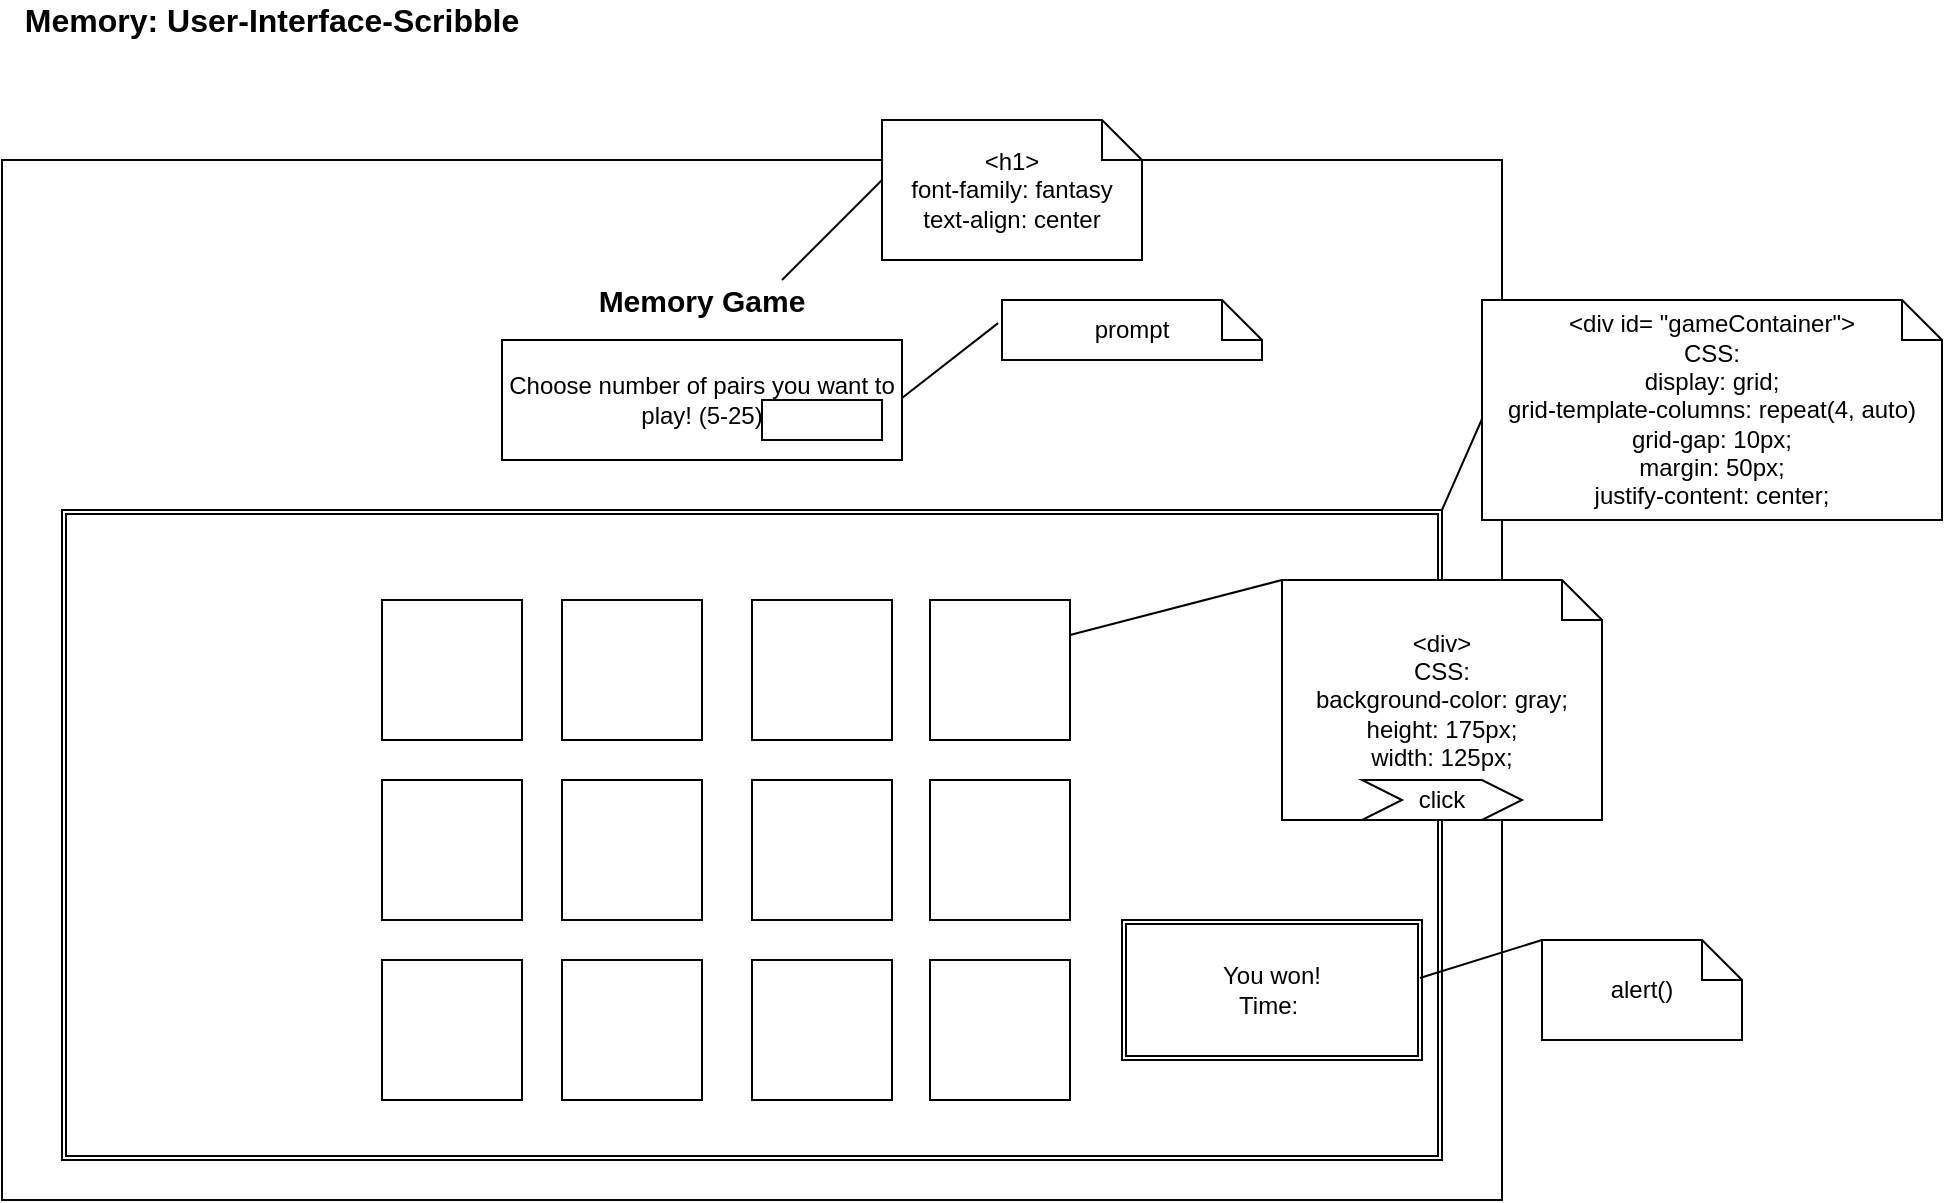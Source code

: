 <mxfile version="14.5.1" type="device"><diagram id="_lTcdbpZxi8by4to8gUg" name="Seite-1"><mxGraphModel dx="1913" dy="846" grid="1" gridSize="10" guides="1" tooltips="1" connect="1" arrows="1" fold="1" page="1" pageScale="1" pageWidth="827" pageHeight="1169" math="0" shadow="0"><root><mxCell id="0"/><mxCell id="1" parent="0"/><mxCell id="1R5FyzGlgxO1qFvXjOhE-1" value="" style="rounded=0;whiteSpace=wrap;html=1;" vertex="1" parent="1"><mxGeometry x="-50" y="130" width="750" height="520" as="geometry"/></mxCell><mxCell id="1R5FyzGlgxO1qFvXjOhE-2" value="&lt;b&gt;&lt;font style=&quot;font-size: 15px&quot;&gt;Memory Game&lt;/font&gt;&lt;/b&gt;" style="text;html=1;strokeColor=none;fillColor=none;align=center;verticalAlign=middle;whiteSpace=wrap;rounded=0;" vertex="1" parent="1"><mxGeometry x="240" y="190" width="120" height="20" as="geometry"/></mxCell><mxCell id="1R5FyzGlgxO1qFvXjOhE-4" value="&amp;lt;h1&amp;gt;&lt;br&gt;font-family: fantasy&lt;br&gt;text-align: center" style="shape=note;size=20;whiteSpace=wrap;html=1;" vertex="1" parent="1"><mxGeometry x="390" y="110" width="130" height="70" as="geometry"/></mxCell><mxCell id="1R5FyzGlgxO1qFvXjOhE-5" value="" style="endArrow=none;html=1;" edge="1" parent="1"><mxGeometry width="50" height="50" relative="1" as="geometry"><mxPoint x="340" y="190" as="sourcePoint"/><mxPoint x="390" y="140" as="targetPoint"/></mxGeometry></mxCell><mxCell id="1R5FyzGlgxO1qFvXjOhE-8" value="Choose number of pairs you want to play! (5-25)" style="rounded=0;whiteSpace=wrap;html=1;" vertex="1" parent="1"><mxGeometry x="200" y="220" width="200" height="60" as="geometry"/></mxCell><mxCell id="1R5FyzGlgxO1qFvXjOhE-9" value="" style="rounded=0;whiteSpace=wrap;html=1;" vertex="1" parent="1"><mxGeometry x="330" y="250" width="60" height="20" as="geometry"/></mxCell><mxCell id="1R5FyzGlgxO1qFvXjOhE-10" value="prompt" style="shape=note;size=20;whiteSpace=wrap;html=1;" vertex="1" parent="1"><mxGeometry x="450" y="200" width="130" height="30" as="geometry"/></mxCell><mxCell id="1R5FyzGlgxO1qFvXjOhE-11" value="" style="endArrow=none;html=1;rounded=0;entryX=-0.015;entryY=0.386;entryDx=0;entryDy=0;entryPerimeter=0;" edge="1" parent="1" target="1R5FyzGlgxO1qFvXjOhE-10"><mxGeometry relative="1" as="geometry"><mxPoint x="400" y="249" as="sourcePoint"/><mxPoint x="560" y="249" as="targetPoint"/></mxGeometry></mxCell><mxCell id="1R5FyzGlgxO1qFvXjOhE-12" value="" style="shape=ext;double=1;rounded=0;whiteSpace=wrap;html=1;" vertex="1" parent="1"><mxGeometry x="-20" y="305" width="690" height="325" as="geometry"/></mxCell><mxCell id="1R5FyzGlgxO1qFvXjOhE-13" value="&amp;lt;div id= &quot;gameContainer&quot;&amp;gt;&lt;br&gt;CSS:&lt;br&gt;display: grid;&lt;br&gt;grid-template-columns: repeat(4, auto)&lt;br&gt;grid-gap: 10px;&lt;br&gt;margin: 50px;&lt;br&gt;justify-content: center;" style="shape=note;size=20;whiteSpace=wrap;html=1;" vertex="1" parent="1"><mxGeometry x="690" y="200" width="230" height="110" as="geometry"/></mxCell><mxCell id="1R5FyzGlgxO1qFvXjOhE-14" value="" style="endArrow=none;html=1;rounded=0;exitX=1;exitY=0;exitDx=0;exitDy=0;" edge="1" parent="1" source="1R5FyzGlgxO1qFvXjOhE-12"><mxGeometry relative="1" as="geometry"><mxPoint x="530" y="259.5" as="sourcePoint"/><mxPoint x="690" y="259.5" as="targetPoint"/></mxGeometry></mxCell><mxCell id="1R5FyzGlgxO1qFvXjOhE-15" value="" style="rounded=0;whiteSpace=wrap;html=1;" vertex="1" parent="1"><mxGeometry x="140" y="350" width="70" height="70" as="geometry"/></mxCell><mxCell id="1R5FyzGlgxO1qFvXjOhE-16" value="" style="rounded=0;whiteSpace=wrap;html=1;" vertex="1" parent="1"><mxGeometry x="230" y="350" width="70" height="70" as="geometry"/></mxCell><mxCell id="1R5FyzGlgxO1qFvXjOhE-17" value="" style="rounded=0;whiteSpace=wrap;html=1;" vertex="1" parent="1"><mxGeometry x="414" y="350" width="70" height="70" as="geometry"/></mxCell><mxCell id="1R5FyzGlgxO1qFvXjOhE-18" value="" style="rounded=0;whiteSpace=wrap;html=1;" vertex="1" parent="1"><mxGeometry x="325" y="440" width="70" height="70" as="geometry"/></mxCell><mxCell id="1R5FyzGlgxO1qFvXjOhE-19" value="" style="rounded=0;whiteSpace=wrap;html=1;" vertex="1" parent="1"><mxGeometry x="414" y="440" width="70" height="70" as="geometry"/></mxCell><mxCell id="1R5FyzGlgxO1qFvXjOhE-20" value="" style="rounded=0;whiteSpace=wrap;html=1;" vertex="1" parent="1"><mxGeometry x="325" y="350" width="70" height="70" as="geometry"/></mxCell><mxCell id="1R5FyzGlgxO1qFvXjOhE-21" value="" style="rounded=0;whiteSpace=wrap;html=1;" vertex="1" parent="1"><mxGeometry x="230" y="440" width="70" height="70" as="geometry"/></mxCell><mxCell id="1R5FyzGlgxO1qFvXjOhE-22" value="" style="rounded=0;whiteSpace=wrap;html=1;" vertex="1" parent="1"><mxGeometry x="140" y="440" width="70" height="70" as="geometry"/></mxCell><mxCell id="1R5FyzGlgxO1qFvXjOhE-24" value="" style="rounded=0;whiteSpace=wrap;html=1;" vertex="1" parent="1"><mxGeometry x="140" y="530" width="70" height="70" as="geometry"/></mxCell><mxCell id="1R5FyzGlgxO1qFvXjOhE-26" value="" style="rounded=0;whiteSpace=wrap;html=1;" vertex="1" parent="1"><mxGeometry x="230" y="530" width="70" height="70" as="geometry"/></mxCell><mxCell id="1R5FyzGlgxO1qFvXjOhE-27" value="" style="rounded=0;whiteSpace=wrap;html=1;" vertex="1" parent="1"><mxGeometry x="325" y="530" width="70" height="70" as="geometry"/></mxCell><mxCell id="1R5FyzGlgxO1qFvXjOhE-28" value="" style="rounded=0;whiteSpace=wrap;html=1;" vertex="1" parent="1"><mxGeometry x="414" y="530" width="70" height="70" as="geometry"/></mxCell><mxCell id="1R5FyzGlgxO1qFvXjOhE-29" value="&amp;lt;div&amp;gt;&lt;br&gt;CSS:&lt;br&gt;background-color: gray;&lt;br&gt;height: 175px;&lt;br&gt;width: 125px;" style="shape=note;size=20;whiteSpace=wrap;html=1;" vertex="1" parent="1"><mxGeometry x="590" y="340" width="160" height="120" as="geometry"/></mxCell><mxCell id="1R5FyzGlgxO1qFvXjOhE-30" value="click" style="shape=step;perimeter=stepPerimeter;whiteSpace=wrap;html=1;fixedSize=1;" vertex="1" parent="1"><mxGeometry x="630" y="440" width="80" height="20" as="geometry"/></mxCell><mxCell id="1R5FyzGlgxO1qFvXjOhE-31" value="" style="endArrow=none;html=1;exitX=1;exitY=0.25;exitDx=0;exitDy=0;" edge="1" parent="1" source="1R5FyzGlgxO1qFvXjOhE-17"><mxGeometry width="50" height="50" relative="1" as="geometry"><mxPoint x="540" y="390" as="sourcePoint"/><mxPoint x="590" y="340" as="targetPoint"/></mxGeometry></mxCell><mxCell id="1R5FyzGlgxO1qFvXjOhE-33" value="You won!&lt;br&gt;Time:&amp;nbsp;" style="shape=ext;double=1;rounded=0;whiteSpace=wrap;html=1;" vertex="1" parent="1"><mxGeometry x="510" y="510" width="150" height="70" as="geometry"/></mxCell><mxCell id="1R5FyzGlgxO1qFvXjOhE-34" value="alert()" style="shape=note;size=20;whiteSpace=wrap;html=1;" vertex="1" parent="1"><mxGeometry x="720" y="520" width="100" height="50" as="geometry"/></mxCell><mxCell id="1R5FyzGlgxO1qFvXjOhE-37" value="" style="endArrow=none;html=1;exitX=0.993;exitY=0.414;exitDx=0;exitDy=0;exitPerimeter=0;" edge="1" parent="1" source="1R5FyzGlgxO1qFvXjOhE-33"><mxGeometry width="50" height="50" relative="1" as="geometry"><mxPoint x="670" y="570" as="sourcePoint"/><mxPoint x="720" y="520" as="targetPoint"/></mxGeometry></mxCell><mxCell id="1R5FyzGlgxO1qFvXjOhE-38" value="&lt;b&gt;&lt;font style=&quot;font-size: 16px&quot;&gt;Memory: User-Interface-Scribble&lt;/font&gt;&lt;/b&gt;" style="text;html=1;strokeColor=none;fillColor=none;align=center;verticalAlign=middle;whiteSpace=wrap;rounded=0;" vertex="1" parent="1"><mxGeometry x="-50" y="50" width="270" height="20" as="geometry"/></mxCell></root></mxGraphModel></diagram></mxfile>
